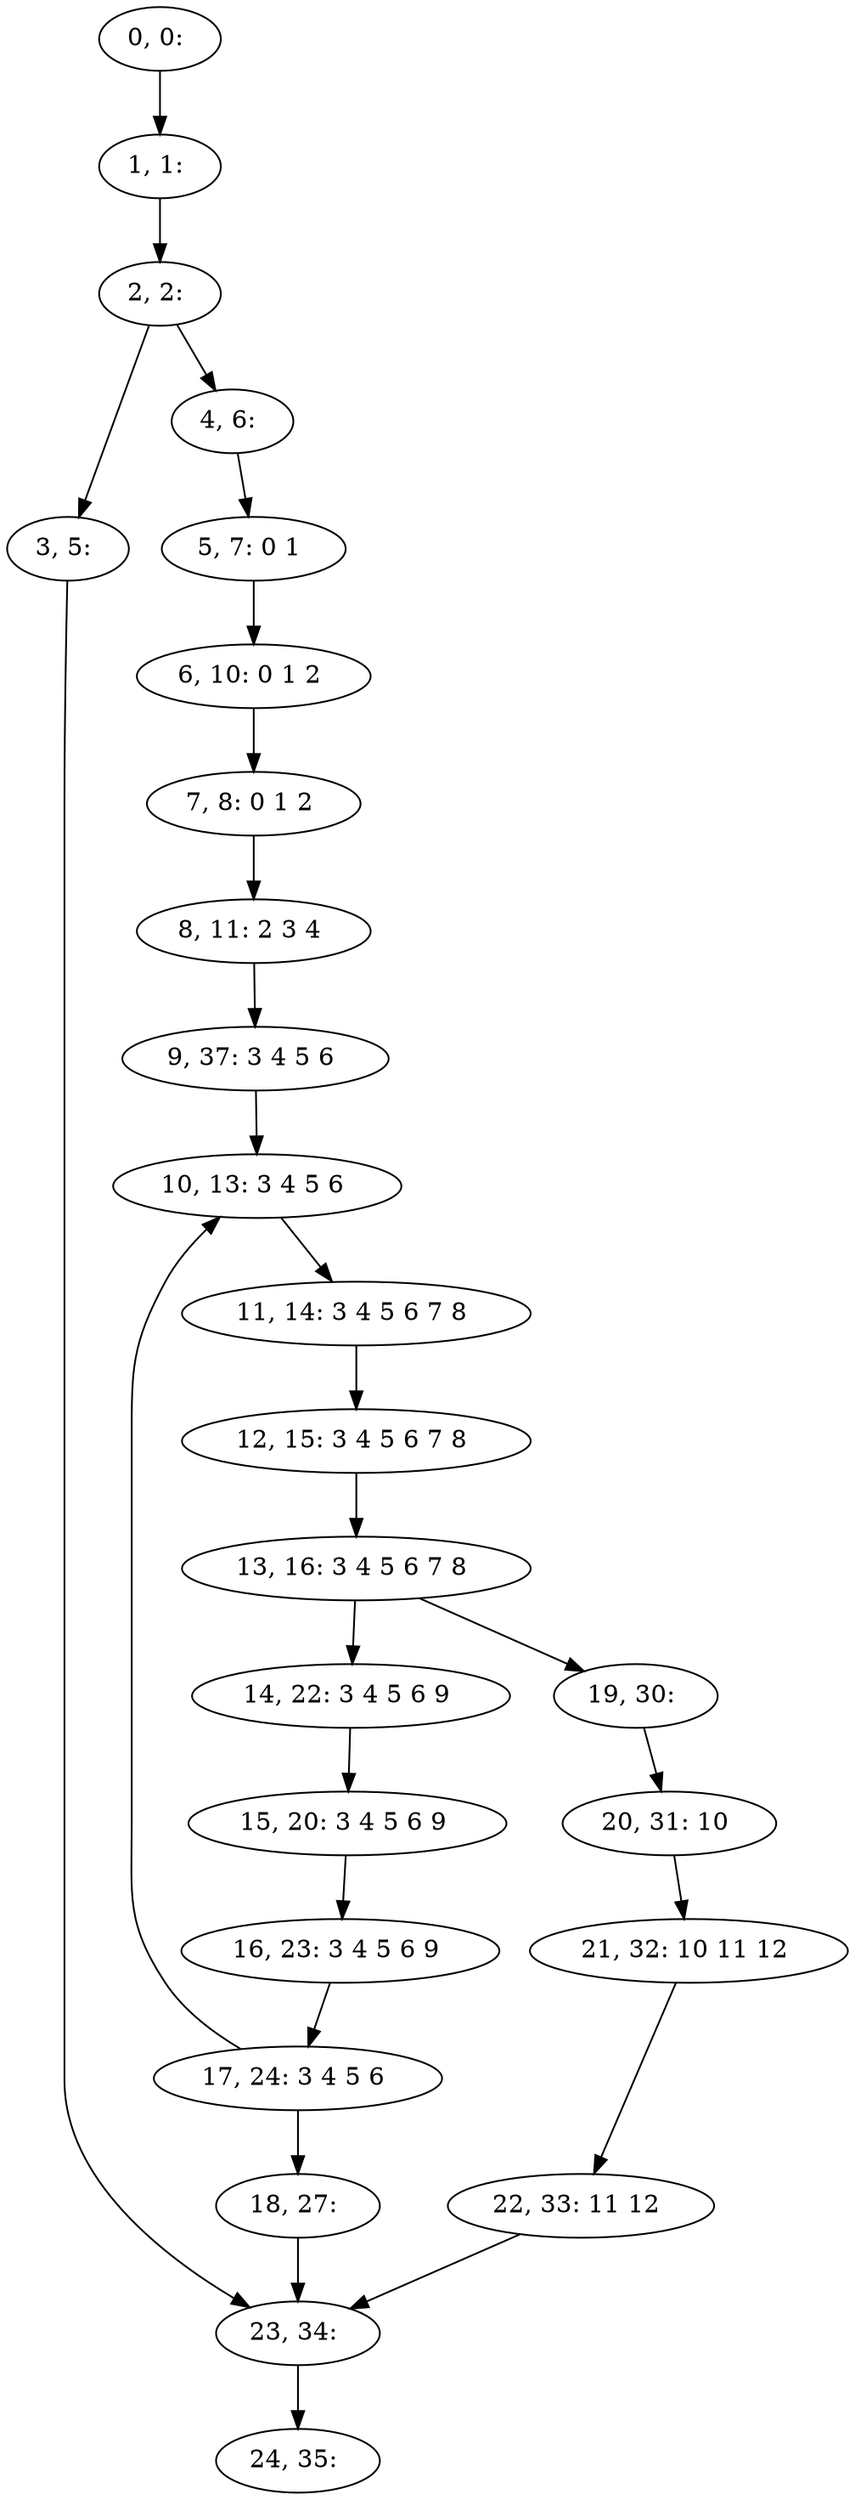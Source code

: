 digraph G {
0[label="0, 0: "];
1[label="1, 1: "];
2[label="2, 2: "];
3[label="3, 5: "];
4[label="4, 6: "];
5[label="5, 7: 0 1 "];
6[label="6, 10: 0 1 2 "];
7[label="7, 8: 0 1 2 "];
8[label="8, 11: 2 3 4 "];
9[label="9, 37: 3 4 5 6 "];
10[label="10, 13: 3 4 5 6 "];
11[label="11, 14: 3 4 5 6 7 8 "];
12[label="12, 15: 3 4 5 6 7 8 "];
13[label="13, 16: 3 4 5 6 7 8 "];
14[label="14, 22: 3 4 5 6 9 "];
15[label="15, 20: 3 4 5 6 9 "];
16[label="16, 23: 3 4 5 6 9 "];
17[label="17, 24: 3 4 5 6 "];
18[label="18, 27: "];
19[label="19, 30: "];
20[label="20, 31: 10 "];
21[label="21, 32: 10 11 12 "];
22[label="22, 33: 11 12 "];
23[label="23, 34: "];
24[label="24, 35: "];
0->1 ;
1->2 ;
2->3 ;
2->4 ;
3->23 ;
4->5 ;
5->6 ;
6->7 ;
7->8 ;
8->9 ;
9->10 ;
10->11 ;
11->12 ;
12->13 ;
13->14 ;
13->19 ;
14->15 ;
15->16 ;
16->17 ;
17->18 ;
17->10 ;
18->23 ;
19->20 ;
20->21 ;
21->22 ;
22->23 ;
23->24 ;
}

